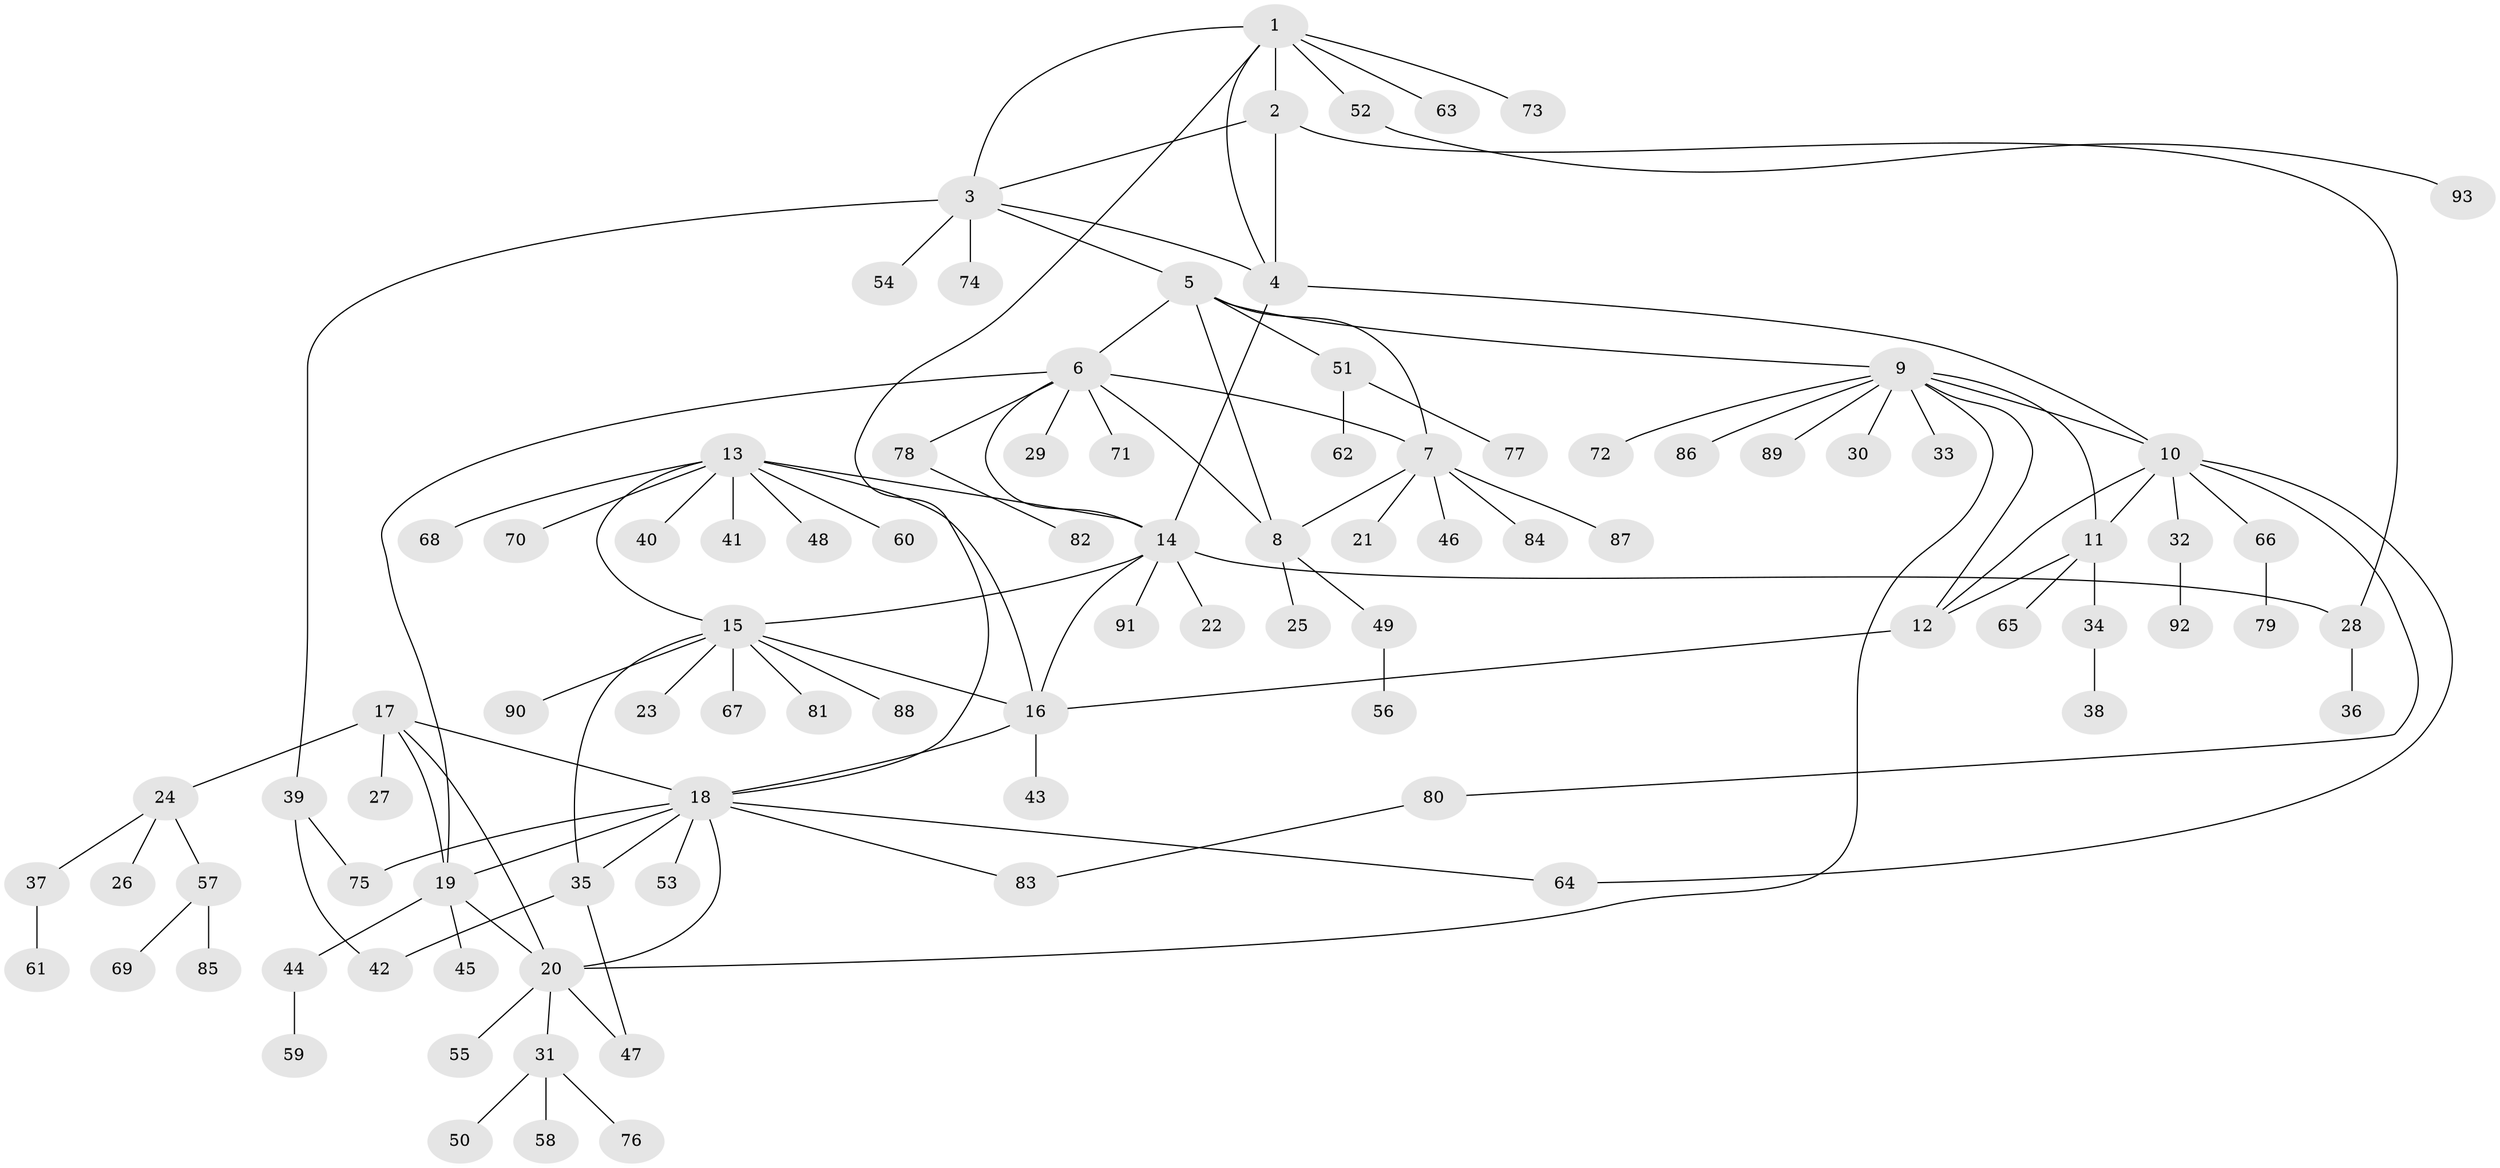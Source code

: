 // coarse degree distribution, {3: 0.07407407407407407, 4: 0.2222222222222222, 8: 0.07407407407407407, 1: 0.5925925925925926, 6: 0.037037037037037035}
// Generated by graph-tools (version 1.1) at 2025/59/03/04/25 21:59:13]
// undirected, 93 vertices, 120 edges
graph export_dot {
graph [start="1"]
  node [color=gray90,style=filled];
  1;
  2;
  3;
  4;
  5;
  6;
  7;
  8;
  9;
  10;
  11;
  12;
  13;
  14;
  15;
  16;
  17;
  18;
  19;
  20;
  21;
  22;
  23;
  24;
  25;
  26;
  27;
  28;
  29;
  30;
  31;
  32;
  33;
  34;
  35;
  36;
  37;
  38;
  39;
  40;
  41;
  42;
  43;
  44;
  45;
  46;
  47;
  48;
  49;
  50;
  51;
  52;
  53;
  54;
  55;
  56;
  57;
  58;
  59;
  60;
  61;
  62;
  63;
  64;
  65;
  66;
  67;
  68;
  69;
  70;
  71;
  72;
  73;
  74;
  75;
  76;
  77;
  78;
  79;
  80;
  81;
  82;
  83;
  84;
  85;
  86;
  87;
  88;
  89;
  90;
  91;
  92;
  93;
  1 -- 2;
  1 -- 3;
  1 -- 4;
  1 -- 18;
  1 -- 52;
  1 -- 63;
  1 -- 73;
  2 -- 3;
  2 -- 4;
  2 -- 28;
  3 -- 4;
  3 -- 5;
  3 -- 39;
  3 -- 54;
  3 -- 74;
  4 -- 10;
  4 -- 14;
  5 -- 6;
  5 -- 7;
  5 -- 8;
  5 -- 9;
  5 -- 51;
  6 -- 7;
  6 -- 8;
  6 -- 14;
  6 -- 19;
  6 -- 29;
  6 -- 71;
  6 -- 78;
  7 -- 8;
  7 -- 21;
  7 -- 46;
  7 -- 84;
  7 -- 87;
  8 -- 25;
  8 -- 49;
  9 -- 10;
  9 -- 11;
  9 -- 12;
  9 -- 20;
  9 -- 30;
  9 -- 33;
  9 -- 72;
  9 -- 86;
  9 -- 89;
  10 -- 11;
  10 -- 12;
  10 -- 32;
  10 -- 64;
  10 -- 66;
  10 -- 80;
  11 -- 12;
  11 -- 34;
  11 -- 65;
  12 -- 16;
  13 -- 14;
  13 -- 15;
  13 -- 16;
  13 -- 40;
  13 -- 41;
  13 -- 48;
  13 -- 60;
  13 -- 68;
  13 -- 70;
  14 -- 15;
  14 -- 16;
  14 -- 22;
  14 -- 28;
  14 -- 91;
  15 -- 16;
  15 -- 23;
  15 -- 35;
  15 -- 67;
  15 -- 81;
  15 -- 88;
  15 -- 90;
  16 -- 18;
  16 -- 43;
  17 -- 18;
  17 -- 19;
  17 -- 20;
  17 -- 24;
  17 -- 27;
  18 -- 19;
  18 -- 20;
  18 -- 35;
  18 -- 53;
  18 -- 64;
  18 -- 75;
  18 -- 83;
  19 -- 20;
  19 -- 44;
  19 -- 45;
  20 -- 31;
  20 -- 47;
  20 -- 55;
  24 -- 26;
  24 -- 37;
  24 -- 57;
  28 -- 36;
  31 -- 50;
  31 -- 58;
  31 -- 76;
  32 -- 92;
  34 -- 38;
  35 -- 42;
  35 -- 47;
  37 -- 61;
  39 -- 42;
  39 -- 75;
  44 -- 59;
  49 -- 56;
  51 -- 62;
  51 -- 77;
  52 -- 93;
  57 -- 69;
  57 -- 85;
  66 -- 79;
  78 -- 82;
  80 -- 83;
}
